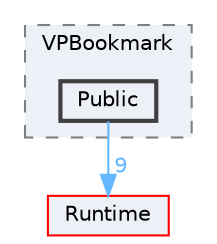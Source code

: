 digraph "Public"
{
 // INTERACTIVE_SVG=YES
 // LATEX_PDF_SIZE
  bgcolor="transparent";
  edge [fontname=Helvetica,fontsize=10,labelfontname=Helvetica,labelfontsize=10];
  node [fontname=Helvetica,fontsize=10,shape=box,height=0.2,width=0.4];
  compound=true
  subgraph clusterdir_445de3fd50adb406ea2a1bdf31af6f4c {
    graph [ bgcolor="#edf0f7", pencolor="grey50", label="VPBookmark", fontname=Helvetica,fontsize=10 style="filled,dashed", URL="dir_445de3fd50adb406ea2a1bdf31af6f4c.html",tooltip=""]
  dir_a93bb652bdaec7423fca68a2e60081ee [label="Public", fillcolor="#edf0f7", color="grey25", style="filled,bold", URL="dir_a93bb652bdaec7423fca68a2e60081ee.html",tooltip=""];
  }
  dir_7536b172fbd480bfd146a1b1acd6856b [label="Runtime", fillcolor="#edf0f7", color="red", style="filled", URL="dir_7536b172fbd480bfd146a1b1acd6856b.html",tooltip=""];
  dir_a93bb652bdaec7423fca68a2e60081ee->dir_7536b172fbd480bfd146a1b1acd6856b [headlabel="9", labeldistance=1.5 headhref="dir_000827_000984.html" href="dir_000827_000984.html" color="steelblue1" fontcolor="steelblue1"];
}
